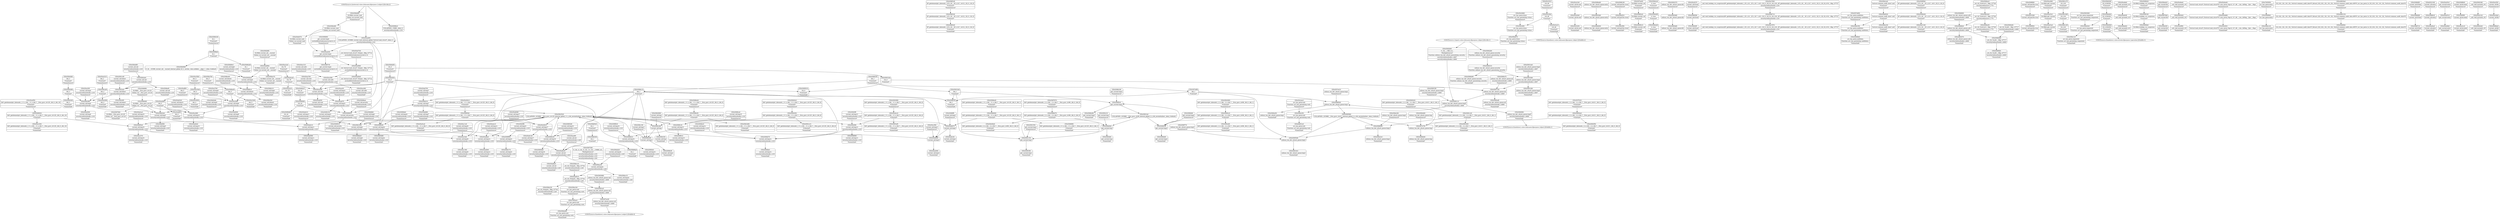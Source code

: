 digraph {
	CE0x50ab880 [shape=record,shape=Mrecord,label="{CE0x50ab880|current_sid:tmp7|security/selinux/hooks.c,218|*SummSink*}"]
	CE0x5091280 [shape=record,shape=Mrecord,label="{CE0x5091280|selinux_tun_dev_attach_queue:tmp4|security/selinux/hooks.c,4667|*SummSink*}"]
	"CONST[source:0(mediator),value:2(dynamic)][purpose:{object}][SnkIdx:1]"
	CE0x5096f80 [shape=record,shape=Mrecord,label="{CE0x5096f80|i64*_getelementptr_inbounds_(_11_x_i64_,_11_x_i64_*___llvm_gcov_ctr125,_i64_0,_i64_1)|*Constant*|*SummSink*}"]
	CE0x508ddb0 [shape=record,shape=Mrecord,label="{CE0x508ddb0|current_sid:tmp6|security/selinux/hooks.c,218|*SummSource*}"]
	CE0x7005ac0 [shape=record,shape=Mrecord,label="{CE0x7005ac0|avc_has_perm:ssid|Function::avc_has_perm&Arg::ssid::}"]
	CE0x508f1d0 [shape=record,shape=Mrecord,label="{CE0x508f1d0|i8*_getelementptr_inbounds_(_45_x_i8_,_45_x_i8_*_.str12,_i32_0,_i32_0)|*Constant*|*SummSource*}"]
	CE0x50fd460 [shape=record,shape=Mrecord,label="{CE0x50fd460|get_current:tmp2|*SummSource*}"]
	CE0x50a8510 [shape=record,shape=Mrecord,label="{CE0x50a8510|_ret_i32_%tmp24,_!dbg_!27742|security/selinux/hooks.c,220}"]
	CE0x50b3800 [shape=record,shape=Mrecord,label="{CE0x50b3800|i64*_getelementptr_inbounds_(_2_x_i64_,_2_x_i64_*___llvm_gcov_ctr98,_i64_0,_i64_1)|*Constant*|*SummSource*}"]
	CE0x50b0f90 [shape=record,shape=Mrecord,label="{CE0x50b0f90|current_sid:tmp5|security/selinux/hooks.c,218|*SummSink*}"]
	CE0x50c0bf0 [shape=record,shape=Mrecord,label="{CE0x50c0bf0|avc_has_perm:tclass|Function::avc_has_perm&Arg::tclass::}"]
	CE0x50a4a10 [shape=record,shape=Mrecord,label="{CE0x50a4a10|current_sid:tmp12|security/selinux/hooks.c,218|*SummSource*}"]
	CE0x50d9c40 [shape=record,shape=Mrecord,label="{CE0x50d9c40|get_current:tmp2}"]
	CE0x50c5250 [shape=record,shape=Mrecord,label="{CE0x50c5250|current_sid:do.end|*SummSink*}"]
	CE0x50920c0 [shape=record,shape=Mrecord,label="{CE0x50920c0|i64*_getelementptr_inbounds_(_11_x_i64_,_11_x_i64_*___llvm_gcov_ctr125,_i64_0,_i64_8)|*Constant*|*SummSource*}"]
	CE0x5096160 [shape=record,shape=Mrecord,label="{CE0x5096160|i8_1|*Constant*|*SummSource*}"]
	CE0x5092a70 [shape=record,shape=Mrecord,label="{CE0x5092a70|GLOBAL:current_sid.__warned|Global_var:current_sid.__warned|*SummSink*}"]
	CE0x50a4cc0 [shape=record,shape=Mrecord,label="{CE0x50a4cc0|i64*_getelementptr_inbounds_(_11_x_i64_,_11_x_i64_*___llvm_gcov_ctr125,_i64_0,_i64_6)|*Constant*}"]
	CE0x50a4590 [shape=record,shape=Mrecord,label="{CE0x50a4590|current_sid:tmp4|security/selinux/hooks.c,218|*SummSink*}"]
	CE0x50aa590 [shape=record,shape=Mrecord,label="{CE0x50aa590|current_sid:cred|security/selinux/hooks.c,218}"]
	CE0x5082fb0 [shape=record,shape=Mrecord,label="{CE0x5082fb0|selinux_tun_dev_attach_queue:tmp5|security/selinux/hooks.c,4669|*SummSink*}"]
	CE0x508b640 [shape=record,shape=Mrecord,label="{CE0x508b640|selinux_tun_dev_attach_queue:tmp2}"]
	CE0x5084000 [shape=record,shape=Mrecord,label="{CE0x5084000|selinux_tun_dev_attach_queue:entry|*SummSink*}"]
	CE0x5088190 [shape=record,shape=Mrecord,label="{CE0x5088190|current_sid:land.lhs.true2|*SummSource*}"]
	CE0x5085b10 [shape=record,shape=Mrecord,label="{CE0x5085b10|GLOBAL:current_sid|*Constant*|*SummSink*}"]
	CE0x509e0d0 [shape=record,shape=Mrecord,label="{CE0x509e0d0|i1_true|*Constant*}"]
	CE0x50a3540 [shape=record,shape=Mrecord,label="{CE0x50a3540|i64_4|*Constant*}"]
	CE0x5096e40 [shape=record,shape=Mrecord,label="{CE0x5096e40|i64*_getelementptr_inbounds_(_11_x_i64_,_11_x_i64_*___llvm_gcov_ctr125,_i64_0,_i64_1)|*Constant*|*SummSource*}"]
	CE0x50fced0 [shape=record,shape=Mrecord,label="{CE0x50fced0|i64*_getelementptr_inbounds_(_2_x_i64_,_2_x_i64_*___llvm_gcov_ctr98,_i64_0,_i64_1)|*Constant*|*SummSink*}"]
	CE0x50928f0 [shape=record,shape=Mrecord,label="{CE0x50928f0|GLOBAL:current_sid.__warned|Global_var:current_sid.__warned|*SummSource*}"]
	CE0x50839d0 [shape=record,shape=Mrecord,label="{CE0x50839d0|selinux_tun_dev_attach_queue:bb}"]
	CE0x50b6170 [shape=record,shape=Mrecord,label="{CE0x50b6170|current_sid:tmp23|security/selinux/hooks.c,218|*SummSink*}"]
	CE0x5086580 [shape=record,shape=Mrecord,label="{CE0x5086580|current_sid:if.end}"]
	CE0x50b2830 [shape=record,shape=Mrecord,label="{CE0x50b2830|i32_0|*Constant*}"]
	CE0x50fcb60 [shape=record,shape=Mrecord,label="{CE0x50fcb60|get_current:tmp|*SummSink*}"]
	CE0x50ab210 [shape=record,shape=Mrecord,label="{CE0x50ab210|current_sid:tmp11|security/selinux/hooks.c,218}"]
	CE0x508a3c0 [shape=record,shape=Mrecord,label="{CE0x508a3c0|selinux_tun_dev_attach_queue:tmp2|*SummSink*}"]
	CE0x50a4b90 [shape=record,shape=Mrecord,label="{CE0x50a4b90|current_sid:tmp12|security/selinux/hooks.c,218|*SummSink*}"]
	CE0x508a7b0 [shape=record,shape=Mrecord,label="{CE0x508a7b0|i64_5|*Constant*|*SummSource*}"]
	CE0x5081800 [shape=record,shape=Mrecord,label="{CE0x5081800|i64*_getelementptr_inbounds_(_2_x_i64_,_2_x_i64_*___llvm_gcov_ctr411,_i64_0,_i64_1)|*Constant*|*SummSink*}"]
	CE0x508dc10 [shape=record,shape=Mrecord,label="{CE0x508dc10|current_sid:tmp8|security/selinux/hooks.c,218|*SummSink*}"]
	CE0x5085dd0 [shape=record,shape=Mrecord,label="{CE0x5085dd0|selinux_tun_dev_attach_queue:bb|*SummSink*}"]
	CE0x50a7970 [shape=record,shape=Mrecord,label="{CE0x50a7970|_call_void_lockdep_rcu_suspicious(i8*_getelementptr_inbounds_(_25_x_i8_,_25_x_i8_*_.str3,_i32_0,_i32_0),_i32_218,_i8*_getelementptr_inbounds_(_45_x_i8_,_45_x_i8_*_.str12,_i32_0,_i32_0))_#10,_!dbg_!27727|security/selinux/hooks.c,218|*SummSink*}"]
	"CONST[source:2(external),value:2(dynamic)][purpose:{subject}][SrcIdx:2]"
	CE0x509d9e0 [shape=record,shape=Mrecord,label="{CE0x509d9e0|avc_has_perm:auditdata|Function::avc_has_perm&Arg::auditdata::|*SummSink*}"]
	CE0x50a10e0 [shape=record,shape=Mrecord,label="{CE0x50a10e0|current_sid:tmp20|security/selinux/hooks.c,218}"]
	CE0x5088cf0 [shape=record,shape=Mrecord,label="{CE0x5088cf0|i64*_getelementptr_inbounds_(_11_x_i64_,_11_x_i64_*___llvm_gcov_ctr125,_i64_0,_i64_0)|*Constant*}"]
	CE0x50fd4d0 [shape=record,shape=Mrecord,label="{CE0x50fd4d0|get_current:tmp2|*SummSink*}"]
	CE0x5096400 [shape=record,shape=Mrecord,label="{CE0x5096400|i8*_getelementptr_inbounds_(_25_x_i8_,_25_x_i8_*_.str3,_i32_0,_i32_0)|*Constant*}"]
	CE0x508d280 [shape=record,shape=Mrecord,label="{CE0x508d280|_ret_i32_%call1,_!dbg_!27717|security/selinux/hooks.c,4669}"]
	CE0x508f320 [shape=record,shape=Mrecord,label="{CE0x508f320|i8*_getelementptr_inbounds_(_45_x_i8_,_45_x_i8_*_.str12,_i32_0,_i32_0)|*Constant*|*SummSink*}"]
	CE0x508f890 [shape=record,shape=Mrecord,label="{CE0x508f890|current_sid:land.lhs.true|*SummSource*}"]
	CE0x50b6520 [shape=record,shape=Mrecord,label="{CE0x50b6520|i32_1|*Constant*|*SummSource*}"]
	CE0x50a4460 [shape=record,shape=Mrecord,label="{CE0x50a4460|i64_0|*Constant*}"]
	CE0x50ac860 [shape=record,shape=Mrecord,label="{CE0x50ac860|GLOBAL:get_current|*Constant*|*SummSource*}"]
	CE0x508a520 [shape=record,shape=Mrecord,label="{CE0x508a520|current_sid:tobool1|security/selinux/hooks.c,218|*SummSink*}"]
	CE0x5088500 [shape=record,shape=Mrecord,label="{CE0x5088500|selinux_tun_dev_attach_queue:tmp1}"]
	CE0x50b1a70 [shape=record,shape=Mrecord,label="{CE0x50b1a70|i32_218|*Constant*|*SummSource*}"]
	CE0x5084260 [shape=record,shape=Mrecord,label="{CE0x5084260|selinux_tun_dev_attach_queue:security|Function::selinux_tun_dev_attach_queue&Arg::security::|*SummSource*}"]
	CE0x50924e0 [shape=record,shape=Mrecord,label="{CE0x50924e0|current_sid:call|security/selinux/hooks.c,218}"]
	CE0x5097140 [shape=record,shape=Mrecord,label="{CE0x5097140|selinux_tun_dev_attach_queue:sid|security/selinux/hooks.c,4669}"]
	CE0x50a5b10 [shape=record,shape=Mrecord,label="{CE0x50a5b10|i64*_getelementptr_inbounds_(_11_x_i64_,_11_x_i64_*___llvm_gcov_ctr125,_i64_0,_i64_9)|*Constant*|*SummSource*}"]
	CE0x508ac10 [shape=record,shape=Mrecord,label="{CE0x508ac10|current_sid:tmp24|security/selinux/hooks.c,220|*SummSink*}"]
	CE0x50a6b70 [shape=record,shape=Mrecord,label="{CE0x50a6b70|current_sid:tmp2}"]
	CE0x50b00d0 [shape=record,shape=Mrecord,label="{CE0x50b00d0|current_sid:tmp5|security/selinux/hooks.c,218|*SummSource*}"]
	CE0x50a1070 [shape=record,shape=Mrecord,label="{CE0x50a1070|current_sid:tmp19|security/selinux/hooks.c,218|*SummSink*}"]
	CE0x50be6e0 [shape=record,shape=Mrecord,label="{CE0x50be6e0|i32_4194304|*Constant*}"]
	CE0x50b6300 [shape=record,shape=Mrecord,label="{CE0x50b6300|i32_1|*Constant*}"]
	CE0x50fd690 [shape=record,shape=Mrecord,label="{CE0x50fd690|get_current:tmp4|./arch/x86/include/asm/current.h,14|*SummSource*}"]
	CE0x509da50 [shape=record,shape=Mrecord,label="{CE0x509da50|_ret_i32_%retval.0,_!dbg_!27728|security/selinux/avc.c,775|*SummSink*}"]
	CE0x509e820 [shape=record,shape=Mrecord,label="{CE0x509e820|_call_void_mcount()_#3|*SummSink*}"]
	CE0x50fd5c0 [shape=record,shape=Mrecord,label="{CE0x50fd5c0|get_current:tmp3}"]
	CE0x50854e0 [shape=record,shape=Mrecord,label="{CE0x50854e0|i64*_getelementptr_inbounds_(_2_x_i64_,_2_x_i64_*___llvm_gcov_ctr411,_i64_0,_i64_0)|*Constant*}"]
	CE0x509f420 [shape=record,shape=Mrecord,label="{CE0x509f420|GLOBAL:lockdep_rcu_suspicious|*Constant*|*SummSource*}"]
	CE0x50a7900 [shape=record,shape=Mrecord,label="{CE0x50a7900|_call_void_lockdep_rcu_suspicious(i8*_getelementptr_inbounds_(_25_x_i8_,_25_x_i8_*_.str3,_i32_0,_i32_0),_i32_218,_i8*_getelementptr_inbounds_(_45_x_i8_,_45_x_i8_*_.str12,_i32_0,_i32_0))_#10,_!dbg_!27727|security/selinux/hooks.c,218|*SummSource*}"]
	CE0x5089230 [shape=record,shape=Mrecord,label="{CE0x5089230|current_sid:tmp18|security/selinux/hooks.c,218}"]
	CE0x508f900 [shape=record,shape=Mrecord,label="{CE0x508f900|current_sid:land.lhs.true|*SummSink*}"]
	CE0x509c6f0 [shape=record,shape=Mrecord,label="{CE0x509c6f0|current_sid:tobool|security/selinux/hooks.c,218|*SummSink*}"]
	CE0x50aa2c0 [shape=record,shape=Mrecord,label="{CE0x50aa2c0|i32_78|*Constant*|*SummSink*}"]
	CE0x509f560 [shape=record,shape=Mrecord,label="{CE0x509f560|i8*_getelementptr_inbounds_(_25_x_i8_,_25_x_i8_*_.str3,_i32_0,_i32_0)|*Constant*|*SummSource*}"]
	CE0x5083880 [shape=record,shape=Mrecord,label="{CE0x5083880|selinux_tun_dev_attach_queue:call|security/selinux/hooks.c,4669|*SummSource*}"]
	CE0x50a0aa0 [shape=record,shape=Mrecord,label="{CE0x50a0aa0|i32_78|*Constant*}"]
	CE0x5099c60 [shape=record,shape=Mrecord,label="{CE0x5099c60|current_sid:tmp22|security/selinux/hooks.c,218}"]
	CE0x5084bf0 [shape=record,shape=Mrecord,label="{CE0x5084bf0|current_sid:if.end|*SummSink*}"]
	CE0x5086c10 [shape=record,shape=Mrecord,label="{CE0x5086c10|i64_1|*Constant*}"]
	CE0x50b26f0 [shape=record,shape=Mrecord,label="{CE0x50b26f0|current_sid:call|security/selinux/hooks.c,218|*SummSource*}"]
	CE0x509dac0 [shape=record,shape=Mrecord,label="{CE0x509dac0|_ret_i32_%retval.0,_!dbg_!27728|security/selinux/avc.c,775|*SummSource*}"]
	CE0x508a2b0 [shape=record,shape=Mrecord,label="{CE0x508a2b0|avc_has_perm:ssid|Function::avc_has_perm&Arg::ssid::|*SummSink*}"]
	CE0x508adc0 [shape=record,shape=Mrecord,label="{CE0x508adc0|get_current:bb|*SummSource*}"]
	CE0x50818c0 [shape=record,shape=Mrecord,label="{CE0x50818c0|selinux_tun_dev_attach_queue:tmp3|*SummSink*}"]
	CE0x50a9f80 [shape=record,shape=Mrecord,label="{CE0x50a9f80|_call_void_mcount()_#3|*SummSink*}"]
	CE0x50a36f0 [shape=record,shape=Mrecord,label="{CE0x50a36f0|current_sid:tmp10|security/selinux/hooks.c,218}"]
	CE0x508d620 [shape=record,shape=Mrecord,label="{CE0x508d620|selinux_tun_dev_attach_queue:call1|security/selinux/hooks.c,4669}"]
	CE0x50a33d0 [shape=record,shape=Mrecord,label="{CE0x50a33d0|i64_5|*Constant*|*SummSink*}"]
	CE0x507e800 [shape=record,shape=Mrecord,label="{CE0x507e800|avc_has_perm:auditdata|Function::avc_has_perm&Arg::auditdata::|*SummSource*}"]
	CE0x5091ba0 [shape=record,shape=Mrecord,label="{CE0x5091ba0|current_sid:tobool|security/selinux/hooks.c,218}"]
	CE0x5086350 [shape=record,shape=Mrecord,label="{CE0x5086350|i64_1|*Constant*|*SummSource*}"]
	CE0x508e300 [shape=record,shape=Mrecord,label="{CE0x508e300|selinux_tun_dev_attach_queue:tmp2|*SummSource*}"]
	CE0x50bd520 [shape=record,shape=Mrecord,label="{CE0x50bd520|%struct.common_audit_data*_null|*Constant*}"]
	CE0x50c2fa0 [shape=record,shape=Mrecord,label="{CE0x50c2fa0|i16_49|*Constant*}"]
	CE0x50cbf20 [shape=record,shape=Mrecord,label="{CE0x50cbf20|%struct.task_struct*_(%struct.task_struct**)*_asm_movq_%gs:$_1:P_,$0_,_r,im,_dirflag_,_fpsr_,_flags_|*SummSink*}"]
	CE0x50aa760 [shape=record,shape=Mrecord,label="{CE0x50aa760|current_sid:cred|security/selinux/hooks.c,218|*SummSource*}"]
	CE0x50b18d0 [shape=record,shape=Mrecord,label="{CE0x50b18d0|i32_218|*Constant*}"]
	CE0x509f1d0 [shape=record,shape=Mrecord,label="{CE0x509f1d0|GLOBAL:lockdep_rcu_suspicious|*Constant*}"]
	CE0x5087b70 [shape=record,shape=Mrecord,label="{CE0x5087b70|i64*_getelementptr_inbounds_(_2_x_i64_,_2_x_i64_*___llvm_gcov_ctr98,_i64_0,_i64_0)|*Constant*|*SummSource*}"]
	CE0x50cbe40 [shape=record,shape=Mrecord,label="{CE0x50cbe40|%struct.task_struct*_(%struct.task_struct**)*_asm_movq_%gs:$_1:P_,$0_,_r,im,_dirflag_,_fpsr_,_flags_|*SummSource*}"]
	CE0x50875d0 [shape=record,shape=Mrecord,label="{CE0x50875d0|0:_i32,_4:_i32,_8:_i32,_12:_i32,_:_CMRE_4,8_|*MultipleSource*|security/selinux/hooks.c,218|security/selinux/hooks.c,218|security/selinux/hooks.c,220}"]
	CE0x508c550 [shape=record,shape=Mrecord,label="{CE0x508c550|avc_has_perm:auditdata|Function::avc_has_perm&Arg::auditdata::}"]
	CE0x508e460 [shape=record,shape=Mrecord,label="{CE0x508e460|GLOBAL:current_task|Global_var:current_task}"]
	CE0x508f770 [shape=record,shape=Mrecord,label="{CE0x508f770|selinux_tun_dev_attach_queue:tmp3|*SummSource*}"]
	CE0x50aa830 [shape=record,shape=Mrecord,label="{CE0x50aa830|current_sid:cred|security/selinux/hooks.c,218|*SummSink*}"]
	CE0x50b2f10 [shape=record,shape=Mrecord,label="{CE0x50b2f10|current_sid:land.lhs.true2}"]
	CE0x507ec00 [shape=record,shape=Mrecord,label="{CE0x507ec00|selinux_tun_dev_attach_queue:call|security/selinux/hooks.c,4669|*SummSink*}"]
	CE0x508a120 [shape=record,shape=Mrecord,label="{CE0x508a120|avc_has_perm:entry|*SummSink*}"]
	CE0x509fde0 [shape=record,shape=Mrecord,label="{CE0x509fde0|i8_1|*Constant*}"]
	CE0x509cf80 [shape=record,shape=Mrecord,label="{CE0x509cf80|current_sid:tmp13|security/selinux/hooks.c,218}"]
	CE0x50a1f60 [shape=record,shape=Mrecord,label="{CE0x50a1f60|current_sid:tmp3|*SummSource*}"]
	CE0x50998a0 [shape=record,shape=Mrecord,label="{CE0x50998a0|current_sid:security|security/selinux/hooks.c,218|*SummSource*}"]
	CE0x4983150 [shape=record,shape=Mrecord,label="{CE0x4983150|i32_(i32,_i32,_i16,_i32,_%struct.common_audit_data*)*_bitcast_(i32_(i32,_i32,_i16,_i32,_%struct.common_audit_data.495*)*_avc_has_perm_to_i32_(i32,_i32,_i16,_i32,_%struct.common_audit_data*)*)|*Constant*}"]
	CE0x5090cc0 [shape=record,shape=Mrecord,label="{CE0x5090cc0|i64*_getelementptr_inbounds_(_2_x_i64_,_2_x_i64_*___llvm_gcov_ctr98,_i64_0,_i64_1)|*Constant*}"]
	CE0x509f4b0 [shape=record,shape=Mrecord,label="{CE0x509f4b0|GLOBAL:lockdep_rcu_suspicious|*Constant*|*SummSink*}"]
	CE0x508af40 [shape=record,shape=Mrecord,label="{CE0x508af40|get_current:bb|*SummSink*}"]
	CE0x50a7c90 [shape=record,shape=Mrecord,label="{CE0x50a7c90|i8*_getelementptr_inbounds_(_25_x_i8_,_25_x_i8_*_.str3,_i32_0,_i32_0)|*Constant*|*SummSink*}"]
	CE0x507ee00 [shape=record,shape=Mrecord,label="{CE0x507ee00|GLOBAL:current_sid|*Constant*|*SummSource*}"]
	CE0x508d690 [shape=record,shape=Mrecord,label="{CE0x508d690|selinux_tun_dev_attach_queue:call1|security/selinux/hooks.c,4669|*SummSource*}"]
	CE0x508ab20 [shape=record,shape=Mrecord,label="{CE0x508ab20|current_sid:tmp24|security/selinux/hooks.c,220|*SummSource*}"]
	CE0x50aab70 [shape=record,shape=Mrecord,label="{CE0x50aab70|current_sid:tmp21|security/selinux/hooks.c,218}"]
	CE0x50c2ec0 [shape=record,shape=Mrecord,label="{CE0x50c2ec0|avc_has_perm:tsid|Function::avc_has_perm&Arg::tsid::|*SummSource*}"]
	CE0x5096ff0 [shape=record,shape=Mrecord,label="{CE0x5096ff0|current_sid:tmp2|*SummSource*}"]
	"CONST[source:0(mediator),value:0(static)][purpose:{operation}][SnkIdx:3]"
	"CONST[source:1(input),value:2(dynamic)][purpose:{object}][SrcIdx:1]"
	CE0x50a11e0 [shape=record,shape=Mrecord,label="{CE0x50a11e0|current_sid:tmp20|security/selinux/hooks.c,218|*SummSource*}"]
	CE0x508d9c0 [shape=record,shape=Mrecord,label="{CE0x508d9c0|current_sid:tmp8|security/selinux/hooks.c,218|*SummSource*}"]
	CE0x50fc410 [shape=record,shape=Mrecord,label="{CE0x50fc410|get_current:tmp|*SummSource*}"]
	CE0x5096710 [shape=record,shape=Mrecord,label="{CE0x5096710|_call_void_lockdep_rcu_suspicious(i8*_getelementptr_inbounds_(_25_x_i8_,_25_x_i8_*_.str3,_i32_0,_i32_0),_i32_218,_i8*_getelementptr_inbounds_(_45_x_i8_,_45_x_i8_*_.str12,_i32_0,_i32_0))_#10,_!dbg_!27727|security/selinux/hooks.c,218}"]
	CE0x5088e40 [shape=record,shape=Mrecord,label="{CE0x5088e40|i64*_getelementptr_inbounds_(_11_x_i64_,_11_x_i64_*___llvm_gcov_ctr125,_i64_0,_i64_0)|*Constant*|*SummSource*}"]
	CE0x509c8b0 [shape=record,shape=Mrecord,label="{CE0x509c8b0|i64_3|*Constant*|*SummSource*}"]
	CE0x50c0b80 [shape=record,shape=Mrecord,label="{CE0x50c0b80|avc_has_perm:tclass|Function::avc_has_perm&Arg::tclass::|*SummSource*}"]
	CE0x509c680 [shape=record,shape=Mrecord,label="{CE0x509c680|i64_3|*Constant*}"]
	CE0x50996c0 [shape=record,shape=Mrecord,label="{CE0x50996c0|COLLAPSED:_CMRE:_elem_0::|security/selinux/hooks.c,218}"]
	CE0x50aa3a0 [shape=record,shape=Mrecord,label="{CE0x50aa3a0|i32_78|*Constant*|*SummSource*}"]
	CE0x508e1c0 [shape=record,shape=Mrecord,label="{CE0x508e1c0|_ret_i32_%tmp24,_!dbg_!27742|security/selinux/hooks.c,220|*SummSource*}"]
	CE0x50a1000 [shape=record,shape=Mrecord,label="{CE0x50a1000|i64*_getelementptr_inbounds_(_11_x_i64_,_11_x_i64_*___llvm_gcov_ctr125,_i64_0,_i64_10)|*Constant*|*SummSink*}"]
	CE0x50b3b20 [shape=record,shape=Mrecord,label="{CE0x50b3b20|_call_void_mcount()_#3}"]
	CE0x50b3520 [shape=record,shape=Mrecord,label="{CE0x50b3520|COLLAPSED:_GCMRE___llvm_gcov_ctr125_internal_global_11_x_i64_zeroinitializer:_elem_0:default:}"]
	CE0x50b3690 [shape=record,shape=Mrecord,label="{CE0x50b3690|current_sid:tmp|*SummSource*}"]
	CE0x50b3480 [shape=record,shape=Mrecord,label="{CE0x50b3480|i64*_getelementptr_inbounds_(_11_x_i64_,_11_x_i64_*___llvm_gcov_ctr125,_i64_0,_i64_0)|*Constant*|*SummSink*}"]
	CE0x50910e0 [shape=record,shape=Mrecord,label="{CE0x50910e0|i64_1|*Constant*}"]
	CE0x50b5ff0 [shape=record,shape=Mrecord,label="{CE0x50b5ff0|current_sid:tmp23|security/selinux/hooks.c,218|*SummSource*}"]
	CE0x49830e0 [shape=record,shape=Mrecord,label="{CE0x49830e0|i32_(i32,_i32,_i16,_i32,_%struct.common_audit_data*)*_bitcast_(i32_(i32,_i32,_i16,_i32,_%struct.common_audit_data.495*)*_avc_has_perm_to_i32_(i32,_i32,_i16,_i32,_%struct.common_audit_data*)*)|*Constant*|*SummSource*}"]
	CE0x508b070 [shape=record,shape=Mrecord,label="{CE0x508b070|i64*_getelementptr_inbounds_(_2_x_i64_,_2_x_i64_*___llvm_gcov_ctr98,_i64_0,_i64_0)|*Constant*}"]
	CE0x507ef60 [shape=record,shape=Mrecord,label="{CE0x507ef60|i64_1|*Constant*}"]
	CE0x508c190 [shape=record,shape=Mrecord,label="{CE0x508c190|current_sid:tmp1|*SummSource*}"]
	CE0x50ac490 [shape=record,shape=Mrecord,label="{CE0x50ac490|current_sid:call4|security/selinux/hooks.c,218|*SummSink*}"]
	CE0x50bf940 [shape=record,shape=Mrecord,label="{CE0x50bf940|i32_(i32,_i32,_i16,_i32,_%struct.common_audit_data*)*_bitcast_(i32_(i32,_i32,_i16,_i32,_%struct.common_audit_data.495*)*_avc_has_perm_to_i32_(i32,_i32,_i16,_i32,_%struct.common_audit_data*)*)|*Constant*|*SummSink*}"]
	CE0x50ab410 [shape=record,shape=Mrecord,label="{CE0x50ab410|current_sid:tmp11|security/selinux/hooks.c,218|*SummSource*}"]
	CE0x5083f50 [shape=record,shape=Mrecord,label="{CE0x5083f50|i64*_getelementptr_inbounds_(_2_x_i64_,_2_x_i64_*___llvm_gcov_ctr411,_i64_0,_i64_0)|*Constant*|*SummSink*}"]
	CE0x5093af0 [shape=record,shape=Mrecord,label="{CE0x5093af0|i64*_getelementptr_inbounds_(_11_x_i64_,_11_x_i64_*___llvm_gcov_ctr125,_i64_0,_i64_6)|*Constant*|*SummSink*}"]
	CE0x509fcb0 [shape=record,shape=Mrecord,label="{CE0x509fcb0|current_sid:tmp16|security/selinux/hooks.c,218|*SummSink*}"]
	CE0x5099150 [shape=record,shape=Mrecord,label="{CE0x5099150|current_sid:tmp21|security/selinux/hooks.c,218|*SummSink*}"]
	CE0x509f910 [shape=record,shape=Mrecord,label="{CE0x509f910|current_sid:tmp15|security/selinux/hooks.c,218|*SummSink*}"]
	CE0x50bf8d0 [shape=record,shape=Mrecord,label="{CE0x50bf8d0|avc_has_perm:entry}"]
	CE0x508f5d0 [shape=record,shape=Mrecord,label="{CE0x508f5d0|i64*_getelementptr_inbounds_(_11_x_i64_,_11_x_i64_*___llvm_gcov_ctr125,_i64_0,_i64_9)|*Constant*}"]
	CE0x50866f0 [shape=record,shape=Mrecord,label="{CE0x50866f0|current_sid:if.then|*SummSource*}"]
	CE0x50a34d0 [shape=record,shape=Mrecord,label="{CE0x50a34d0|current_sid:tmp9|security/selinux/hooks.c,218}"]
	CE0x50894b0 [shape=record,shape=Mrecord,label="{CE0x50894b0|current_sid:tmp18|security/selinux/hooks.c,218|*SummSink*}"]
	CE0x5089a70 [shape=record,shape=Mrecord,label="{CE0x5089a70|selinux_tun_dev_attach_queue:sid|security/selinux/hooks.c,4669|*SummSource*}"]
	CE0x509e2a0 [shape=record,shape=Mrecord,label="{CE0x509e2a0|i1_true|*Constant*|*SummSource*}"]
	CE0x508e230 [shape=record,shape=Mrecord,label="{CE0x508e230|_ret_i32_%tmp24,_!dbg_!27742|security/selinux/hooks.c,220|*SummSink*}"]
	CE0x50a0740 [shape=record,shape=Mrecord,label="{CE0x50a0740|_ret_%struct.task_struct*_%tmp4,_!dbg_!27714|./arch/x86/include/asm/current.h,14|*SummSource*}"]
	CE0x5090e60 [shape=record,shape=Mrecord,label="{CE0x5090e60|_ret_i32_%call1,_!dbg_!27717|security/selinux/hooks.c,4669|*SummSource*}"]
	CE0x50862a0 [shape=record,shape=Mrecord,label="{CE0x50862a0|GLOBAL:current_sid|*Constant*}"]
	CE0x50a2060 [shape=record,shape=Mrecord,label="{CE0x50a2060|current_sid:tmp3|*SummSink*}"]
	CE0x509c920 [shape=record,shape=Mrecord,label="{CE0x509c920|i64_3|*Constant*|*SummSink*}"]
	CE0x508db10 [shape=record,shape=Mrecord,label="{CE0x508db10|current_sid:tobool1|security/selinux/hooks.c,218}"]
	CE0x50a5470 [shape=record,shape=Mrecord,label="{CE0x50a5470|current_sid:if.end|*SummSource*}"]
	CE0x5089ca0 [shape=record,shape=Mrecord,label="{CE0x5089ca0|current_sid:tmp15|security/selinux/hooks.c,218|*SummSource*}"]
	CE0x50a48a0 [shape=record,shape=Mrecord,label="{CE0x50a48a0|current_sid:tmp12|security/selinux/hooks.c,218}"]
	CE0x50895e0 [shape=record,shape=Mrecord,label="{CE0x50895e0|current_sid:tmp19|security/selinux/hooks.c,218}"]
	CE0x50893d0 [shape=record,shape=Mrecord,label="{CE0x50893d0|current_sid:tmp18|security/selinux/hooks.c,218|*SummSource*}"]
	CE0x5091550 [shape=record,shape=Mrecord,label="{CE0x5091550|get_current:tmp1|*SummSource*}"]
	CE0x5090110 [shape=record,shape=Mrecord,label="{CE0x5090110|selinux_tun_dev_attach_queue:tmp5|security/selinux/hooks.c,4669}"]
	CE0x4983070 [shape=record,shape=Mrecord,label="{CE0x4983070|selinux_tun_dev_attach_queue:call1|security/selinux/hooks.c,4669|*SummSink*}"]
	CE0x5099830 [shape=record,shape=Mrecord,label="{CE0x5099830|current_sid:security|security/selinux/hooks.c,218}"]
	CE0x5083b30 [shape=record,shape=Mrecord,label="{CE0x5083b30|i64*_getelementptr_inbounds_(_2_x_i64_,_2_x_i64_*___llvm_gcov_ctr411,_i64_0,_i64_1)|*Constant*|*SummSource*}"]
	CE0x5081bb0 [shape=record,shape=Mrecord,label="{CE0x5081bb0|selinux_tun_dev_attach_queue:entry}"]
	CE0x50e5b40 [shape=record,shape=Mrecord,label="{CE0x50e5b40|i64*_getelementptr_inbounds_(_2_x_i64_,_2_x_i64_*___llvm_gcov_ctr98,_i64_0,_i64_0)|*Constant*|*SummSink*}"]
	CE0x508e660 [shape=record,shape=Mrecord,label="{CE0x508e660|GLOBAL:current_task|Global_var:current_task|*SummSource*}"]
	CE0x50867c0 [shape=record,shape=Mrecord,label="{CE0x50867c0|current_sid:if.then|*SummSink*}"]
	CE0x50ab0e0 [shape=record,shape=Mrecord,label="{CE0x50ab0e0|current_sid:tmp10|security/selinux/hooks.c,218|*SummSink*}"]
	CE0x5084460 [shape=record,shape=Mrecord,label="{CE0x5084460|selinux_tun_dev_attach_queue:tmp|*SummSource*}"]
	CE0x7005950 [shape=record,shape=Mrecord,label="{CE0x7005950|avc_has_perm:entry|*SummSource*}"]
	CE0x508c200 [shape=record,shape=Mrecord,label="{CE0x508c200|current_sid:tmp1}"]
	CE0x509fb30 [shape=record,shape=Mrecord,label="{CE0x509fb30|current_sid:tmp16|security/selinux/hooks.c,218|*SummSource*}"]
	CE0x50914e0 [shape=record,shape=Mrecord,label="{CE0x50914e0|selinux_tun_dev_attach_queue:tmp4|security/selinux/hooks.c,4667|*SummSource*}"]
	CE0x50a0b40 [shape=record,shape=Mrecord,label="{CE0x50a0b40|_ret_%struct.task_struct*_%tmp4,_!dbg_!27714|./arch/x86/include/asm/current.h,14|*SummSink*}"]
	CE0x50a8090 [shape=record,shape=Mrecord,label="{CE0x50a8090|current_sid:tmp9|security/selinux/hooks.c,218|*SummSink*}"]
	CE0x50ab590 [shape=record,shape=Mrecord,label="{CE0x50ab590|current_sid:tmp11|security/selinux/hooks.c,218|*SummSink*}"]
	CE0x509cff0 [shape=record,shape=Mrecord,label="{CE0x509cff0|current_sid:tmp13|security/selinux/hooks.c,218|*SummSource*}"]
	CE0x50a84a0 [shape=record,shape=Mrecord,label="{CE0x50a84a0|current_sid:entry|*SummSink*}"]
	CE0x50a0ca0 [shape=record,shape=Mrecord,label="{CE0x50a0ca0|current_sid:tmp19|security/selinux/hooks.c,218|*SummSource*}"]
	CE0x5093890 [shape=record,shape=Mrecord,label="{CE0x5093890|i64*_getelementptr_inbounds_(_11_x_i64_,_11_x_i64_*___llvm_gcov_ctr125,_i64_0,_i64_6)|*Constant*|*SummSource*}"]
	CE0x5083060 [shape=record,shape=Mrecord,label="{CE0x5083060|avc_has_perm:requested|Function::avc_has_perm&Arg::requested::|*SummSource*}"]
	CE0x5082b60 [shape=record,shape=Mrecord,label="{CE0x5082b60|0:_i32,_:_CRE_0,4_|*MultipleSource*|Function::selinux_tun_dev_attach_queue&Arg::security::|security/selinux/hooks.c,4667|security/selinux/hooks.c,4669}"]
	CE0x5089c30 [shape=record,shape=Mrecord,label="{CE0x5089c30|current_sid:tmp15|security/selinux/hooks.c,218}"]
	CE0x50c5360 [shape=record,shape=Mrecord,label="{CE0x50c5360|current_sid:land.lhs.true}"]
	CE0x509e510 [shape=record,shape=Mrecord,label="{CE0x509e510|selinux_tun_dev_attach_queue:security|Function::selinux_tun_dev_attach_queue&Arg::security::}"]
	CE0x50a4310 [shape=record,shape=Mrecord,label="{CE0x50a4310|i64_2|*Constant*|*SummSource*}"]
	CE0x50a0f50 [shape=record,shape=Mrecord,label="{CE0x50a0f50|i64*_getelementptr_inbounds_(_11_x_i64_,_11_x_i64_*___llvm_gcov_ctr125,_i64_0,_i64_10)|*Constant*|*SummSource*}"]
	CE0x5082e50 [shape=record,shape=Mrecord,label="{CE0x5082e50|selinux_tun_dev_attach_queue:tmp1|*SummSink*}"]
	CE0x5082af0 [shape=record,shape=Mrecord,label="{CE0x5082af0|selinux_tun_dev_attach_queue:sid|security/selinux/hooks.c,4669|*SummSink*}"]
	CE0x5085010 [shape=record,shape=Mrecord,label="{CE0x5085010|i32_0|*Constant*|*SummSink*}"]
	CE0x50bc230 [shape=record,shape=Mrecord,label="{CE0x50bc230|%struct.common_audit_data*_null|*Constant*|*SummSink*}"]
	CE0x50aa0f0 [shape=record,shape=Mrecord,label="{CE0x50aa0f0|current_sid:sid|security/selinux/hooks.c,220|*SummSource*}"]
	CE0x50ac080 [shape=record,shape=Mrecord,label="{CE0x50ac080|current_sid:call4|security/selinux/hooks.c,218}"]
	CE0x50a05c0 [shape=record,shape=Mrecord,label="{CE0x50a05c0|get_current:entry|*SummSource*}"]
	CE0x50b09d0 [shape=record,shape=Mrecord,label="{CE0x50b09d0|0:_i8,_:_GCMR_current_sid.__warned_internal_global_i8_0,_section_.data.unlikely_,_align_1:_elem_0:default:}"]
	CE0x508a1b0 [shape=record,shape=Mrecord,label="{CE0x508a1b0|avc_has_perm:ssid|Function::avc_has_perm&Arg::ssid::|*SummSource*}"]
	CE0x507e750 [shape=record,shape=Mrecord,label="{CE0x507e750|selinux_tun_dev_attach_queue:tmp}"]
	CE0x508e840 [shape=record,shape=Mrecord,label="{CE0x508e840|get_current:tmp}"]
	CE0x50a3cc0 [shape=record,shape=Mrecord,label="{CE0x50a3cc0|current_sid:do.body|*SummSink*}"]
	CE0x50a5ca0 [shape=record,shape=Mrecord,label="{CE0x50a5ca0|i64*_getelementptr_inbounds_(_11_x_i64_,_11_x_i64_*___llvm_gcov_ctr125,_i64_0,_i64_9)|*Constant*|*SummSink*}"]
	CE0x509d060 [shape=record,shape=Mrecord,label="{CE0x509d060|current_sid:tmp13|security/selinux/hooks.c,218|*SummSink*}"]
	CE0x509c990 [shape=record,shape=Mrecord,label="{CE0x509c990|current_sid:tmp4|security/selinux/hooks.c,218}"]
	CE0x509e420 [shape=record,shape=Mrecord,label="{CE0x509e420|i1_true|*Constant*|*SummSink*}"]
	CE0x50903f0 [shape=record,shape=Mrecord,label="{CE0x50903f0|get_current:tmp1|*SummSink*}"]
	CE0x50bd3d0 [shape=record,shape=Mrecord,label="{CE0x50bd3d0|i32_4194304|*Constant*|*SummSource*}"]
	CE0x50a2120 [shape=record,shape=Mrecord,label="{CE0x50a2120|_call_void_mcount()_#3}"]
	CE0x50aff50 [shape=record,shape=Mrecord,label="{CE0x50aff50|i64_0|*Constant*|*SummSource*}"]
	CE0x50eb570 [shape=record,shape=Mrecord,label="{CE0x50eb570|GLOBAL:current_task|Global_var:current_task|*SummSink*}"]
	CE0x50b1c00 [shape=record,shape=Mrecord,label="{CE0x50b1c00|i32_218|*Constant*|*SummSink*}"]
	CE0x5086490 [shape=record,shape=Mrecord,label="{CE0x5086490|selinux_tun_dev_attach_queue:security|Function::selinux_tun_dev_attach_queue&Arg::security::|*SummSink*}"]
	"CONST[source:0(mediator),value:2(dynamic)][purpose:{subject}][SnkIdx:0]"
	CE0x5092440 [shape=record,shape=Mrecord,label="{CE0x5092440|_call_void_mcount()_#3|*SummSink*}"]
	CE0x508c2d0 [shape=record,shape=Mrecord,label="{CE0x508c2d0|current_sid:tmp}"]
	CE0x5087840 [shape=record,shape=Mrecord,label="{CE0x5087840|get_current:bb}"]
	CE0x5090180 [shape=record,shape=Mrecord,label="{CE0x5090180|selinux_tun_dev_attach_queue:tmp5|security/selinux/hooks.c,4669|*SummSource*}"]
	CE0x508a350 [shape=record,shape=Mrecord,label="{CE0x508a350|avc_has_perm:tsid|Function::avc_has_perm&Arg::tsid::}"]
	CE0x50a3da0 [shape=record,shape=Mrecord,label="{CE0x50a3da0|current_sid:bb}"]
	CE0x508c4e0 [shape=record,shape=Mrecord,label="{CE0x508c4e0|_ret_i32_%retval.0,_!dbg_!27728|security/selinux/avc.c,775}"]
	CE0x50a3760 [shape=record,shape=Mrecord,label="{CE0x50a3760|current_sid:tmp9|security/selinux/hooks.c,218|*SummSource*}"]
	CE0x50b1000 [shape=record,shape=Mrecord,label="{CE0x50b1000|current_sid:tmp6|security/selinux/hooks.c,218}"]
	CE0x50cbd60 [shape=record,shape=Mrecord,label="{CE0x50cbd60|%struct.task_struct*_(%struct.task_struct**)*_asm_movq_%gs:$_1:P_,$0_,_r,im,_dirflag_,_fpsr_,_flags_}"]
	CE0x50918d0 [shape=record,shape=Mrecord,label="{CE0x50918d0|selinux_tun_dev_attach_queue:tmp4|security/selinux/hooks.c,4667}"]
	CE0x50a4380 [shape=record,shape=Mrecord,label="{CE0x50a4380|i64_2|*Constant*|*SummSink*}"]
	CE0x5092050 [shape=record,shape=Mrecord,label="{CE0x5092050|i64*_getelementptr_inbounds_(_11_x_i64_,_11_x_i64_*___llvm_gcov_ctr125,_i64_0,_i64_8)|*Constant*}"]
	CE0x5089d10 [shape=record,shape=Mrecord,label="{CE0x5089d10|current_sid:tmp16|security/selinux/hooks.c,218}"]
	CE0x50859b0 [shape=record,shape=Mrecord,label="{CE0x50859b0|COLLAPSED:_GCMRE___llvm_gcov_ctr411_internal_global_2_x_i64_zeroinitializer:_elem_0:default:}"]
	CE0x5099f50 [shape=record,shape=Mrecord,label="{CE0x5099f50|current_sid:tmp23|security/selinux/hooks.c,218}"]
	CE0x509d270 [shape=record,shape=Mrecord,label="{CE0x509d270|current_sid:tmp14|security/selinux/hooks.c,218}"]
	CE0x50b0240 [shape=record,shape=Mrecord,label="{CE0x50b0240|current_sid:tmp5|security/selinux/hooks.c,218}"]
	CE0x50a60d0 [shape=record,shape=Mrecord,label="{CE0x50a60d0|current_sid:tmp17|security/selinux/hooks.c,218|*SummSource*}"]
	CE0x5081c20 [shape=record,shape=Mrecord,label="{CE0x5081c20|i64*_getelementptr_inbounds_(_2_x_i64_,_2_x_i64_*___llvm_gcov_ctr411,_i64_0,_i64_1)|*Constant*}"]
	CE0x50bd440 [shape=record,shape=Mrecord,label="{CE0x50bd440|avc_has_perm:requested|Function::avc_has_perm&Arg::requested::}"]
	CE0x508b280 [shape=record,shape=Mrecord,label="{CE0x508b280|get_current:tmp3|*SummSink*}"]
	CE0x5088be0 [shape=record,shape=Mrecord,label="{CE0x5088be0|current_sid:bb|*SummSink*}"]
	CE0x5090f20 [shape=record,shape=Mrecord,label="{CE0x5090f20|_ret_i32_%call1,_!dbg_!27717|security/selinux/hooks.c,4669|*SummSink*}"]
	CE0x5088b30 [shape=record,shape=Mrecord,label="{CE0x5088b30|current_sid:entry}"]
	CE0x508b180 [shape=record,shape=Mrecord,label="{CE0x508b180|get_current:tmp3|*SummSource*}"]
	CE0x5086680 [shape=record,shape=Mrecord,label="{CE0x5086680|current_sid:if.then}"]
	CE0x50bc1c0 [shape=record,shape=Mrecord,label="{CE0x50bc1c0|avc_has_perm:requested|Function::avc_has_perm&Arg::requested::|*SummSink*}"]
	CE0x509dec0 [shape=record,shape=Mrecord,label="{CE0x509dec0|current_sid:tmp14|security/selinux/hooks.c,218|*SummSource*}"]
	CE0x50be670 [shape=record,shape=Mrecord,label="{CE0x50be670|avc_has_perm:tclass|Function::avc_has_perm&Arg::tclass::|*SummSink*}"]
	CE0x5084d50 [shape=record,shape=Mrecord,label="{CE0x5084d50|i32_0|*Constant*|*SummSource*}"]
	CE0x5088a80 [shape=record,shape=Mrecord,label="{CE0x5088a80|selinux_tun_dev_attach_queue:entry|*SummSource*}"]
	CE0x5086f80 [shape=record,shape=Mrecord,label="{CE0x5086f80|GLOBAL:__llvm_gcov_ctr125|Global_var:__llvm_gcov_ctr125|*SummSource*}"]
	CE0x508d7f0 [shape=record,shape=Mrecord,label="{CE0x508d7f0|i64_1|*Constant*|*SummSink*}"]
	CE0x5099910 [shape=record,shape=Mrecord,label="{CE0x5099910|current_sid:security|security/selinux/hooks.c,218|*SummSink*}"]
	CE0x5099de0 [shape=record,shape=Mrecord,label="{CE0x5099de0|current_sid:tmp22|security/selinux/hooks.c,218|*SummSource*}"]
	CE0x509dfa0 [shape=record,shape=Mrecord,label="{CE0x509dfa0|current_sid:tmp14|security/selinux/hooks.c,218|*SummSink*}"]
	CE0x50a03a0 [shape=record,shape=Mrecord,label="{CE0x50a03a0|GLOBAL:get_current|*Constant*|*SummSink*}"]
	CE0x50a3f30 [shape=record,shape=Mrecord,label="{CE0x50a3f30|current_sid:bb|*SummSource*}"]
	CE0x50ac5c0 [shape=record,shape=Mrecord,label="{CE0x50ac5c0|GLOBAL:get_current|*Constant*}"]
	CE0x50fd730 [shape=record,shape=Mrecord,label="{CE0x50fd730|get_current:tmp4|./arch/x86/include/asm/current.h,14|*SummSink*}"]
	CE0x5091cd0 [shape=record,shape=Mrecord,label="{CE0x5091cd0|current_sid:tobool|security/selinux/hooks.c,218|*SummSource*}"]
	CE0x5092ba0 [shape=record,shape=Mrecord,label="{CE0x5092ba0|current_sid:tmp8|security/selinux/hooks.c,218}"]
	CE0x509ca00 [shape=record,shape=Mrecord,label="{CE0x509ca00|i64_2|*Constant*}"]
	CE0x50a8dc0 [shape=record,shape=Mrecord,label="{CE0x50a8dc0|current_sid:sid|security/selinux/hooks.c,220|*SummSink*}"]
	CE0x50fc3a0 [shape=record,shape=Mrecord,label="{CE0x50fc3a0|COLLAPSED:_GCMRE___llvm_gcov_ctr98_internal_global_2_x_i64_zeroinitializer:_elem_0:default:}"]
	CE0x50a9ee0 [shape=record,shape=Mrecord,label="{CE0x50a9ee0|_call_void_mcount()_#3|*SummSource*}"]
	CE0x50a1380 [shape=record,shape=Mrecord,label="{CE0x50a1380|current_sid:tmp20|security/selinux/hooks.c,218|*SummSink*}"]
	CE0x64651e0 [shape=record,shape=Mrecord,label="{CE0x64651e0|avc_has_perm:tsid|Function::avc_has_perm&Arg::tsid::|*SummSink*}"]
	CE0x50962d0 [shape=record,shape=Mrecord,label="{CE0x50962d0|i8_1|*Constant*|*SummSink*}"]
	CE0x507e410 [shape=record,shape=Mrecord,label="{CE0x507e410|selinux_tun_dev_attach_queue:tmp1|*SummSource*}"]
	CE0x508bc80 [shape=record,shape=Mrecord,label="{CE0x508bc80|current_sid:tobool1|security/selinux/hooks.c,218|*SummSource*}"]
	CE0x50a8320 [shape=record,shape=Mrecord,label="{CE0x50a8320|current_sid:tmp10|security/selinux/hooks.c,218|*SummSource*}"]
	CE0x5096cf0 [shape=record,shape=Mrecord,label="{CE0x5096cf0|current_sid:tmp1|*SummSink*}"]
	CE0x50931b0 [shape=record,shape=Mrecord,label="{CE0x50931b0|i32_0|*Constant*}"]
	CE0x50994d0 [shape=record,shape=Mrecord,label="{CE0x50994d0|i32_22|*Constant*|*SummSink*}"]
	CE0x50aa020 [shape=record,shape=Mrecord,label="{CE0x50aa020|get_current:tmp4|./arch/x86/include/asm/current.h,14}"]
	CE0x5091150 [shape=record,shape=Mrecord,label="{CE0x5091150|get_current:tmp1}"]
	CE0x50a6d40 [shape=record,shape=Mrecord,label="{CE0x50a6d40|current_sid:tmp3}"]
	CE0x50a6c40 [shape=record,shape=Mrecord,label="{CE0x50a6c40|current_sid:tmp2|*SummSink*}"]
	CE0x50bd4b0 [shape=record,shape=Mrecord,label="{CE0x50bd4b0|i32_4194304|*Constant*|*SummSink*}"]
	CE0x5086dd0 [shape=record,shape=Mrecord,label="{CE0x5086dd0|GLOBAL:__llvm_gcov_ctr125|Global_var:__llvm_gcov_ctr125}"]
	CE0x6523180 [shape=record,shape=Mrecord,label="{CE0x6523180|current_sid:entry|*SummSource*}"]
	CE0x50bc2a0 [shape=record,shape=Mrecord,label="{CE0x50bc2a0|%struct.common_audit_data*_null|*Constant*|*SummSource*}"]
	CE0x508f160 [shape=record,shape=Mrecord,label="{CE0x508f160|i8*_getelementptr_inbounds_(_45_x_i8_,_45_x_i8_*_.str12,_i32_0,_i32_0)|*Constant*}"]
	CE0x507f220 [shape=record,shape=Mrecord,label="{CE0x507f220|i64*_getelementptr_inbounds_(_2_x_i64_,_2_x_i64_*___llvm_gcov_ctr411,_i64_0,_i64_0)|*Constant*|*SummSource*}"]
	CE0x50a43f0 [shape=record,shape=Mrecord,label="{CE0x50a43f0|current_sid:tmp4|security/selinux/hooks.c,218|*SummSource*}"]
	CE0x50a3650 [shape=record,shape=Mrecord,label="{CE0x50a3650|i64_4|*Constant*|*SummSink*}"]
	CE0x5083270 [shape=record,shape=Mrecord,label="{CE0x5083270|selinux_tun_dev_attach_queue:bb|*SummSource*}"]
	CE0x50b2f80 [shape=record,shape=Mrecord,label="{CE0x50b2f80|current_sid:land.lhs.true2|*SummSink*}"]
	CE0x508e010 [shape=record,shape=Mrecord,label="{CE0x508e010|current_sid:tmp7|security/selinux/hooks.c,218}"]
	CE0x50c3010 [shape=record,shape=Mrecord,label="{CE0x50c3010|i16_49|*Constant*|*SummSource*}"]
	CE0x5092ca0 [shape=record,shape=Mrecord,label="{CE0x5092ca0|selinux_tun_dev_attach_queue:call|security/selinux/hooks.c,4669}"]
	CE0x50923d0 [shape=record,shape=Mrecord,label="{CE0x50923d0|_call_void_mcount()_#3|*SummSource*}"]
	CE0x50a0510 [shape=record,shape=Mrecord,label="{CE0x50a0510|get_current:entry}"]
	CE0x50ac310 [shape=record,shape=Mrecord,label="{CE0x50ac310|current_sid:call4|security/selinux/hooks.c,218|*SummSource*}"]
	CE0x50a0860 [shape=record,shape=Mrecord,label="{CE0x50a0860|_ret_%struct.task_struct*_%tmp4,_!dbg_!27714|./arch/x86/include/asm/current.h,14}"]
	CE0x508aa30 [shape=record,shape=Mrecord,label="{CE0x508aa30|current_sid:tmp24|security/selinux/hooks.c,220}"]
	CE0x50992c0 [shape=record,shape=Mrecord,label="{CE0x50992c0|i32_22|*Constant*|*SummSource*}"]
	CE0x508c030 [shape=record,shape=Mrecord,label="{CE0x508c030|current_sid:tmp|*SummSink*}"]
	CE0x50a35b0 [shape=record,shape=Mrecord,label="{CE0x50a35b0|i64_4|*Constant*|*SummSource*}"]
	CE0x50955d0 [shape=record,shape=Mrecord,label="{CE0x50955d0|selinux_tun_dev_attach_queue:tmp3}"]
	CE0x5091e10 [shape=record,shape=Mrecord,label="{CE0x5091e10|i64*_getelementptr_inbounds_(_11_x_i64_,_11_x_i64_*___llvm_gcov_ctr125,_i64_0,_i64_8)|*Constant*|*SummSink*}"]
	CE0x50b5dd0 [shape=record,shape=Mrecord,label="{CE0x50b5dd0|current_sid:tmp22|security/selinux/hooks.c,218|*SummSink*}"]
	CE0x50c41b0 [shape=record,shape=Mrecord,label="{CE0x50c41b0|current_sid:do.end|*SummSource*}"]
	CE0x50aacf0 [shape=record,shape=Mrecord,label="{CE0x50aacf0|current_sid:tmp21|security/selinux/hooks.c,218|*SummSource*}"]
	CE0x50affc0 [shape=record,shape=Mrecord,label="{CE0x50affc0|i64_0|*Constant*|*SummSink*}"]
	CE0x50ab9b0 [shape=record,shape=Mrecord,label="{CE0x50ab9b0|GLOBAL:current_sid.__warned|Global_var:current_sid.__warned}"]
	CE0x509bef0 [shape=record,shape=Mrecord,label="{CE0x509bef0|current_sid:call|security/selinux/hooks.c,218|*SummSink*}"]
	CE0x50a8c90 [shape=record,shape=Mrecord,label="{CE0x50a8c90|_call_void_mcount()_#3}"]
	CE0x50a06b0 [shape=record,shape=Mrecord,label="{CE0x50a06b0|get_current:entry|*SummSink*}"]
	CE0x508dee0 [shape=record,shape=Mrecord,label="{CE0x508dee0|current_sid:tmp6|security/selinux/hooks.c,218|*SummSink*}"]
	CE0x50a6140 [shape=record,shape=Mrecord,label="{CE0x50a6140|current_sid:tmp17|security/selinux/hooks.c,218|*SummSink*}"]
	CE0x5099060 [shape=record,shape=Mrecord,label="{CE0x5099060|i32_22|*Constant*}"]
	CE0x5084b40 [shape=record,shape=Mrecord,label="{CE0x5084b40|selinux_tun_dev_attach_queue:tmp|*SummSink*}"]
	CE0x50ab700 [shape=record,shape=Mrecord,label="{CE0x50ab700|current_sid:tmp7|security/selinux/hooks.c,218|*SummSource*}"]
	CE0x50a4de0 [shape=record,shape=Mrecord,label="{CE0x50a4de0|_call_void_mcount()_#3|*SummSource*}"]
	CE0x50c4040 [shape=record,shape=Mrecord,label="{CE0x50c4040|current_sid:do.end}"]
	CE0x5089930 [shape=record,shape=Mrecord,label="{CE0x5089930|i64*_getelementptr_inbounds_(_11_x_i64_,_11_x_i64_*___llvm_gcov_ctr125,_i64_0,_i64_10)|*Constant*}"]
	CE0x5086900 [shape=record,shape=Mrecord,label="{CE0x5086900|i64*_getelementptr_inbounds_(_11_x_i64_,_11_x_i64_*___llvm_gcov_ctr125,_i64_0,_i64_1)|*Constant*}"]
	CE0x508be00 [shape=record,shape=Mrecord,label="{CE0x508be00|i64_5|*Constant*}"]
	CE0x50870b0 [shape=record,shape=Mrecord,label="{CE0x50870b0|GLOBAL:__llvm_gcov_ctr125|Global_var:__llvm_gcov_ctr125|*SummSink*}"]
	CE0x508fb00 [shape=record,shape=Mrecord,label="{CE0x508fb00|current_sid:do.body|*SummSource*}"]
	CE0x50a5d10 [shape=record,shape=Mrecord,label="{CE0x50a5d10|current_sid:tmp17|security/selinux/hooks.c,218}"]
	CE0x50c0a10 [shape=record,shape=Mrecord,label="{CE0x50c0a10|i16_49|*Constant*|*SummSink*}"]
	CE0x50aa600 [shape=record,shape=Mrecord,label="{CE0x50aa600|COLLAPSED:_GCMRE_current_task_external_global_%struct.task_struct*:_elem_0::|security/selinux/hooks.c,218}"]
	CE0x508f9f0 [shape=record,shape=Mrecord,label="{CE0x508f9f0|current_sid:do.body}"]
	CE0x50a8e30 [shape=record,shape=Mrecord,label="{CE0x50a8e30|current_sid:sid|security/selinux/hooks.c,220}"]
	CE0x50b66a0 [shape=record,shape=Mrecord,label="{CE0x50b66a0|i32_1|*Constant*|*SummSink*}"]
	"CONST[source:0(mediator),value:2(dynamic)][purpose:{object}][SnkIdx:2]"
	CE0x508c2d0 -> CE0x508c200
	CE0x508e460 -> CE0x50aa600
	CE0x5091ba0 -> CE0x509c6f0
	CE0x5091550 -> CE0x5091150
	CE0x50a7900 -> CE0x5096710
	CE0x50a8e30 -> CE0x508aa30
	CE0x50c5360 -> CE0x508f900
	CE0x50b1000 -> CE0x508dee0
	CE0x50a36f0 -> CE0x50ab210
	CE0x50a05c0 -> CE0x50a0510
	CE0x5092ca0 -> CE0x507ec00
	CE0x508b070 -> CE0x50e5b40
	CE0x509e0d0 -> CE0x509e420
	CE0x50b26f0 -> CE0x50924e0
	CE0x508f1d0 -> CE0x508f160
	CE0x509d270 -> CE0x50b3520
	CE0x508e660 -> CE0x508e460
	CE0x508e840 -> CE0x5091150
	"CONST[source:2(external),value:2(dynamic)][purpose:{subject}][SrcIdx:2]" -> CE0x50aa600
	CE0x50fd690 -> CE0x50aa020
	CE0x508c550 -> CE0x509d9e0
	CE0x50cbd60 -> CE0x50cbf20
	CE0x50b0240 -> CE0x50b1000
	CE0x507ef60 -> CE0x50955d0
	CE0x50c3010 -> CE0x50c2fa0
	CE0x508a350 -> CE0x64651e0
	CE0x50998a0 -> CE0x5099830
	CE0x50a36f0 -> CE0x50ab0e0
	CE0x5097140 -> CE0x5090110
	CE0x509c990 -> CE0x50b0240
	CE0x50ac080 -> CE0x50aa590
	CE0x5099060 -> CE0x5099830
	CE0x50c2fa0 -> CE0x50c0a10
	"CONST[source:1(input),value:2(dynamic)][purpose:{object}][SrcIdx:1]" -> CE0x5082b60
	CE0x5083060 -> CE0x50bd440
	CE0x50aa020 -> CE0x50fd730
	CE0x5090cc0 -> CE0x50d9c40
	CE0x509f1d0 -> CE0x509f4b0
	CE0x5086dd0 -> CE0x50870b0
	CE0x5092ba0 -> CE0x508db10
	CE0x5091150 -> CE0x50fc3a0
	CE0x508e840 -> CE0x50fcb60
	CE0x50a4460 -> CE0x50affc0
	CE0x5099f50 -> CE0x50b6170
	CE0x5088e40 -> CE0x5088cf0
	CE0x508c4e0 -> CE0x509da50
	CE0x50aff50 -> CE0x50a4460
	CE0x50ac310 -> CE0x50ac080
	CE0x50aa600 -> CE0x50aa600
	CE0x50c4040 -> CE0x50c5250
	CE0x5086c10 -> CE0x50a48a0
	CE0x5096400 -> CE0x50a7c90
	CE0x5086c10 -> CE0x508d7f0
	CE0x5086680 -> CE0x50867c0
	CE0x50a10e0 -> CE0x50b3520
	CE0x50a0510 -> CE0x50a06b0
	CE0x508e460 -> CE0x50eb570
	CE0x50996c0 -> CE0x5099c60
	CE0x50aa020 -> CE0x50a0860
	CE0x509dac0 -> CE0x508c4e0
	CE0x508a1b0 -> CE0x7005ac0
	CE0x50a34d0 -> CE0x50a8090
	CE0x50914e0 -> CE0x50918d0
	CE0x50be6e0 -> CE0x50bd4b0
	CE0x50a0860 -> CE0x50a0b40
	CE0x50b0240 -> CE0x50b0f90
	CE0x50fd5c0 -> CE0x508b280
	CE0x5081bb0 -> CE0x5084000
	CE0x50a1f60 -> CE0x50a6d40
	CE0x50aab70 -> CE0x5099830
	CE0x5092050 -> CE0x5091e10
	CE0x50910e0 -> CE0x50fd5c0
	CE0x50fc3a0 -> CE0x50d9c40
	CE0x50c0bf0 -> CE0x50be670
	CE0x508b640 -> CE0x50955d0
	CE0x5090cc0 -> CE0x50fced0
	CE0x50875d0 -> CE0x508aa30
	CE0x508f9f0 -> CE0x50a3cc0
	CE0x50ab210 -> CE0x50ab590
	CE0x50a3da0 -> CE0x5088be0
	CE0x5084460 -> CE0x507e750
	CE0x50931b0 -> CE0x5097140
	CE0x508a7b0 -> CE0x508be00
	CE0x5086c10 -> CE0x508c200
	CE0x50aa600 -> CE0x5099c60
	CE0x5096160 -> CE0x509fde0
	CE0x5086350 -> CE0x507ef60
	CE0x50a6b70 -> CE0x50a6d40
	CE0x50be6e0 -> CE0x50bd440
	CE0x50a48a0 -> CE0x50b3520
	CE0x5099c60 -> CE0x50b5dd0
	"CONST[source:1(input),value:2(dynamic)][purpose:{object}][SrcIdx:1]" -> CE0x5084260
	CE0x5089230 -> CE0x50b3520
	CE0x50895e0 -> CE0x50a1070
	CE0x50a4310 -> CE0x509ca00
	CE0x5091150 -> CE0x50903f0
	CE0x5090110 -> CE0x508a350
	CE0x50c41b0 -> CE0x50c4040
	CE0x50cbe40 -> CE0x50cbd60
	CE0x508f5d0 -> CE0x50a5ca0
	CE0x50aa600 -> CE0x50aa020
	CE0x5090110 -> CE0x5082fb0
	CE0x50a5b10 -> CE0x508f5d0
	CE0x5081c20 -> CE0x5081800
	CE0x50866f0 -> CE0x5086680
	CE0x5086f80 -> CE0x5086dd0
	CE0x5092050 -> CE0x5089c30
	CE0x508db10 -> CE0x50a34d0
	CE0x5086350 -> CE0x5086c10
	CE0x508e300 -> CE0x508b640
	CE0x50862a0 -> CE0x5085b10
	CE0x5099f50 -> CE0x50a8e30
	CE0x50b09d0 -> CE0x5092ba0
	CE0x50b18d0 -> CE0x50b1c00
	CE0x50b3520 -> CE0x50a6b70
	CE0x5083270 -> CE0x50839d0
	CE0x5083b30 -> CE0x5081c20
	CE0x50a11e0 -> CE0x50a10e0
	CE0x50b2f10 -> CE0x50b2f80
	CE0x50928f0 -> CE0x50ab9b0
	CE0x5086c10 -> CE0x509d270
	CE0x50d9c40 -> CE0x50fd4d0
	CE0x50c2fa0 -> CE0x50c0bf0
	CE0x50b3690 -> CE0x508c2d0
	CE0x509d270 -> CE0x509dfa0
	CE0x50a4a10 -> CE0x50a48a0
	CE0x508f5d0 -> CE0x50a5d10
	CE0x50910e0 -> CE0x508d7f0
	CE0x508b070 -> CE0x508e840
	CE0x509fde0 -> CE0x50b09d0
	CE0x4983150 -> CE0x50bf940
	CE0x50bd3d0 -> CE0x50be6e0
	CE0x50aa590 -> CE0x50aa830
	CE0x50893d0 -> CE0x5089230
	CE0x50a0aa0 -> CE0x50aa590
	CE0x508aa30 -> CE0x50a8510
	CE0x50fc410 -> CE0x508e840
	CE0x5086900 -> CE0x5096f80
	CE0x5099c60 -> CE0x5099f50
	CE0x509f420 -> CE0x509f1d0
	CE0x50a48a0 -> CE0x50a4b90
	CE0x508bc80 -> CE0x508db10
	CE0x50bd4b0 -> "CONST[source:0(mediator),value:0(static)][purpose:{operation}][SnkIdx:3]"
	CE0x5086c10 -> CE0x5089230
	CE0x50b3520 -> CE0x509cf80
	CE0x50ab9b0 -> CE0x5092a70
	CE0x5086c10 -> CE0x5089d10
	CE0x508b180 -> CE0x50fd5c0
	CE0x507ef60 -> CE0x508d7f0
	CE0x50a2120 -> CE0x5092440
	CE0x508d690 -> CE0x508d620
	CE0x509c680 -> CE0x509c920
	CE0x5081c20 -> CE0x508b640
	CE0x50aacf0 -> CE0x50aab70
	CE0x5086c10 -> CE0x50a10e0
	CE0x507e800 -> CE0x508c550
	CE0x50b3520 -> CE0x50b1000
	CE0x508c190 -> CE0x508c200
	CE0x50955d0 -> CE0x50818c0
	CE0x50a3540 -> CE0x50a34d0
	CE0x50b5ff0 -> CE0x5099f50
	CE0x508d620 -> CE0x508d280
	CE0x50910e0 -> CE0x5091150
	CE0x50bf8d0 -> CE0x508a120
	CE0x509f560 -> CE0x5096400
	CE0x509cff0 -> CE0x509cf80
	CE0x50a9ee0 -> CE0x50b3b20
	CE0x50a5470 -> CE0x5086580
	CE0x5096710 -> CE0x50a7970
	CE0x5099830 -> CE0x5099910
	CE0x50fc3a0 -> CE0x508e840
	CE0x5099060 -> CE0x50994d0
	CE0x5084d50 -> CE0x50931b0
	CE0x508aa30 -> CE0x508ac10
	CE0x508adc0 -> CE0x5087840
	CE0x508db10 -> CE0x508a520
	CE0x6523180 -> CE0x5088b30
	CE0x50a43f0 -> CE0x509c990
	CE0x509e510 -> CE0x50918d0
	CE0x508f160 -> CE0x508f320
	CE0x50a6d40 -> CE0x50a2060
	CE0x5091ba0 -> CE0x509c990
	CE0x5086350 -> CE0x50910e0
	CE0x508d280 -> CE0x5090f20
	CE0x50a0860 -> CE0x50ac080
	CE0x7005950 -> CE0x50bf8d0
	CE0x507ef60 -> CE0x5088500
	CE0x50b3520 -> CE0x5089c30
	CE0x5087840 -> CE0x508af40
	CE0x5091cd0 -> CE0x5091ba0
	CE0x5089ca0 -> CE0x5089c30
	CE0x50b2830 -> CE0x5091ba0
	CE0x50a0f50 -> CE0x5089930
	CE0x509e2a0 -> CE0x509e0d0
	CE0x50924e0 -> CE0x509bef0
	CE0x50b1000 -> CE0x508e010
	CE0x5092ba0 -> CE0x508dc10
	CE0x50a4cc0 -> CE0x509cf80
	CE0x50a3540 -> CE0x50a3650
	CE0x50854e0 -> CE0x507e750
	CE0x508d620 -> CE0x4983070
	CE0x50955d0 -> CE0x50859b0
	CE0x50bc2a0 -> CE0x50bd520
	CE0x508c4e0 -> CE0x508d620
	CE0x5088500 -> CE0x50859b0
	CE0x50a4460 -> CE0x50a36f0
	CE0x50fd5c0 -> CE0x50fc3a0
	CE0x50aa3a0 -> CE0x50a0aa0
	CE0x508e010 -> CE0x50ab880
	CE0x50bd520 -> CE0x50bc230
	CE0x5089a70 -> CE0x5097140
	CE0x5089230 -> CE0x50894b0
	CE0x5093890 -> CE0x50a4cc0
	CE0x50ab210 -> CE0x50a48a0
	CE0x5087b70 -> CE0x508b070
	CE0x50a6b70 -> CE0x50a6c40
	CE0x50b6300 -> CE0x50b66a0
	CE0x507f220 -> CE0x50854e0
	CE0x50a35b0 -> CE0x50a3540
	CE0x5086900 -> CE0x50a6b70
	"CONST[source:2(external),value:2(dynamic)][purpose:{subject}][SrcIdx:2]" -> CE0x50996c0
	CE0x5088b30 -> CE0x50a84a0
	CE0x5082fb0 -> "CONST[source:0(mediator),value:2(dynamic)][purpose:{object}][SnkIdx:1]"
	CE0x509ca00 -> CE0x509c990
	CE0x50918d0 -> CE0x5091280
	CE0x50ac5c0 -> CE0x50a03a0
	CE0x50b00d0 -> CE0x50b0240
	CE0x50b2830 -> CE0x5099830
	CE0x50b1a70 -> CE0x50b18d0
	CE0x508c200 -> CE0x50b3520
	CE0x5083880 -> CE0x5092ca0
	CE0x50b2830 -> CE0x50a8e30
	CE0x5096e40 -> CE0x5086900
	CE0x49830e0 -> CE0x4983150
	CE0x50a4cc0 -> CE0x5093af0
	CE0x50a8510 -> CE0x508e230
	CE0x5084d50 -> CE0x50b2830
	CE0x50d9c40 -> CE0x50fd5c0
	CE0x50931b0 -> CE0x5085010
	CE0x50aab70 -> CE0x5099150
	CE0x509c680 -> CE0x509c990
	CE0x5089d10 -> CE0x50b3520
	CE0x5084260 -> CE0x509e510
	CE0x50a10e0 -> CE0x50a1380
	CE0x50a8510 -> CE0x5092ca0
	CE0x50a6d40 -> CE0x50b3520
	CE0x5097140 -> CE0x5082af0
	CE0x5088500 -> CE0x5082e50
	CE0x50839d0 -> CE0x5085dd0
	CE0x507e750 -> CE0x5088500
	CE0x50a0aa0 -> CE0x50aa2c0
	CE0x50923d0 -> CE0x50a2120
	CE0x5082b60 -> CE0x5090110
	CE0x509fb30 -> CE0x5089d10
	CE0x5086c10 -> CE0x508e010
	CE0x50a0ca0 -> CE0x50895e0
	CE0x50b3800 -> CE0x5090cc0
	CE0x5092ca0 -> CE0x7005ac0
	CE0x5089930 -> CE0x50a1000
	CE0x7005ac0 -> CE0x508a2b0
	CE0x508d9c0 -> CE0x5092ba0
	CE0x5089930 -> CE0x50895e0
	CE0x5086dd0 -> CE0x50b0240
	CE0x50854e0 -> CE0x5083f50
	CE0x50a34d0 -> CE0x50a36f0
	CE0x50a8320 -> CE0x50a36f0
	CE0x509fde0 -> CE0x50962d0
	CE0x509cf80 -> CE0x509d060
	CE0x50ac080 -> CE0x50ac490
	CE0x5089c30 -> CE0x509f910
	CE0x5086dd0 -> CE0x50a36f0
	CE0x50b3520 -> CE0x50a5d10
	CE0x5099de0 -> CE0x5099c60
	CE0x508e1c0 -> CE0x50a8510
	CE0x5088190 -> CE0x50b2f10
	CE0x5088a80 -> CE0x5081bb0
	CE0x50918d0 -> CE0x5097140
	CE0x50a3760 -> CE0x50a34d0
	CE0x508fb00 -> CE0x508f9f0
	CE0x508e460 -> CE0x50aa020
	CE0x50ab9b0 -> CE0x5092ba0
	CE0x50aa590 -> CE0x50aab70
	CE0x5089c30 -> CE0x5089d10
	CE0x50b6520 -> CE0x50b6300
	CE0x5088cf0 -> CE0x508c2d0
	CE0x50ab410 -> CE0x50ab210
	CE0x5086580 -> CE0x5084bf0
	CE0x50c2ec0 -> CE0x508a350
	CE0x508be00 -> CE0x50a34d0
	CE0x507e750 -> CE0x5084b40
	CE0x50b6300 -> CE0x50a8e30
	CE0x50ab700 -> CE0x508e010
	CE0x5086c10 -> CE0x50a6d40
	CE0x509cf80 -> CE0x509d270
	CE0x50895e0 -> CE0x50a10e0
	CE0x5088cf0 -> CE0x50b3480
	CE0x50920c0 -> CE0x5092050
	CE0x507e410 -> CE0x5088500
	CE0x50b3520 -> CE0x50895e0
	CE0x50a60d0 -> CE0x50a5d10
	CE0x5090e60 -> CE0x508d280
	CE0x50aa760 -> CE0x50aa590
	CE0x508f770 -> CE0x50955d0
	CE0x50fd460 -> CE0x50d9c40
	CE0x50ac860 -> CE0x50ac5c0
	CE0x508b640 -> CE0x508a3c0
	CE0x50b3520 -> CE0x50ab210
	CE0x50a5d10 -> CE0x5089230
	CE0x509c990 -> CE0x50a4590
	CE0x50bd520 -> CE0x508c550
	CE0x50a5d10 -> CE0x50a6140
	CE0x50b2830 -> CE0x50aa590
	CE0x50924e0 -> CE0x5091ba0
	CE0x50a4460 -> CE0x50b0240
	CE0x508c200 -> CE0x5096cf0
	CE0x50a8c90 -> CE0x509e820
	CE0x5099830 -> CE0x5099c60
	CE0x507ee00 -> CE0x50862a0
	CE0x50b3520 -> CE0x508c2d0
	CE0x5089d10 -> CE0x509fcb0
	CE0x50a4de0 -> CE0x50a8c90
	CE0x50aa600 -> CE0x50aab70
	CE0x508f890 -> CE0x50c5360
	CE0x50aa0f0 -> CE0x50a8e30
	CE0x50a3f30 -> CE0x50a3da0
	CE0x509e510 -> CE0x5086490
	CE0x50a0740 -> CE0x50a0860
	CE0x50c0b80 -> CE0x50c0bf0
	CE0x507ec00 -> "CONST[source:0(mediator),value:2(dynamic)][purpose:{subject}][SnkIdx:0]"
	CE0x509dec0 -> CE0x509d270
	CE0x508c2d0 -> CE0x508c030
	CE0x5096ff0 -> CE0x50a6b70
	CE0x50992c0 -> CE0x5099060
	CE0x509c8b0 -> CE0x509c680
	CE0x50859b0 -> CE0x508b640
	CE0x508ddb0 -> CE0x50b1000
	CE0x509ca00 -> CE0x50a4380
	CE0x50c0a10 -> "CONST[source:0(mediator),value:2(dynamic)][purpose:{object}][SnkIdx:2]"
	CE0x50859b0 -> CE0x507e750
	CE0x5090180 -> CE0x5090110
	"CONST[source:2(external),value:2(dynamic)][purpose:{subject}][SrcIdx:2]" -> CE0x508e660
	CE0x50b2830 -> CE0x5085010
	CE0x508be00 -> CE0x50a33d0
	CE0x50bd440 -> CE0x50bc1c0
	CE0x50b3b20 -> CE0x50a9f80
	CE0x508ab20 -> CE0x508aa30
	CE0x508e010 -> CE0x50b3520
	CE0x50a8e30 -> CE0x50a8dc0
}